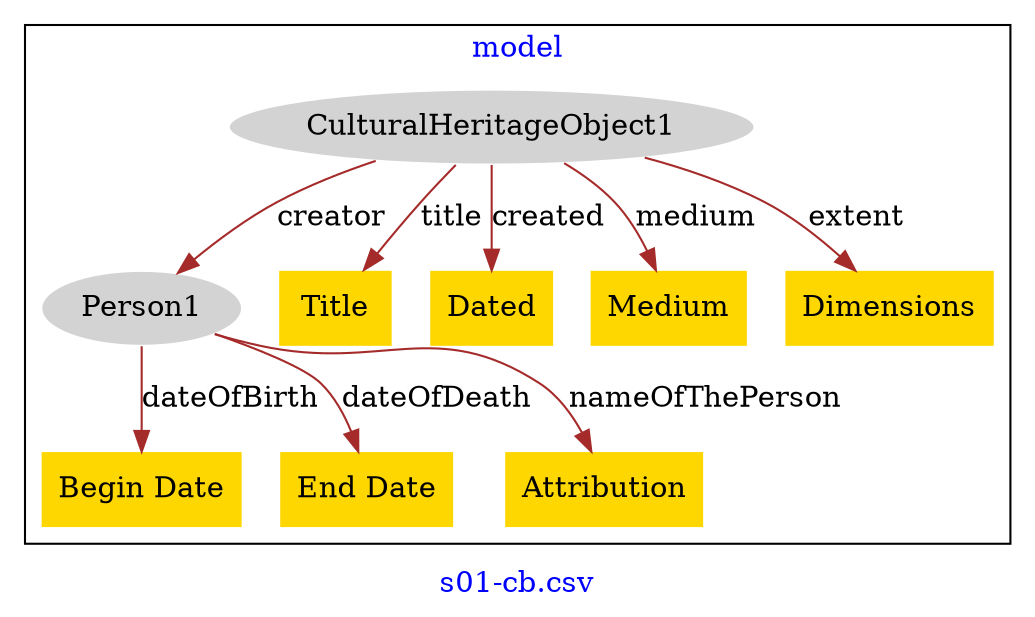 digraph n0 {
fontcolor="blue"
remincross="true"
label="s01-cb.csv"
subgraph cluster {
label="model"
n2[style="filled",color="white",fillcolor="lightgray",label="CulturalHeritageObject1"];
n3[style="filled",color="white",fillcolor="lightgray",label="Person1"];
n4[shape="plaintext",style="filled",fillcolor="gold",label="Begin Date"];
n5[shape="plaintext",style="filled",fillcolor="gold",label="End Date"];
n6[shape="plaintext",style="filled",fillcolor="gold",label="Title"];
n7[shape="plaintext",style="filled",fillcolor="gold",label="Dated"];
n8[shape="plaintext",style="filled",fillcolor="gold",label="Medium"];
n9[shape="plaintext",style="filled",fillcolor="gold",label="Attribution"];
n10[shape="plaintext",style="filled",fillcolor="gold",label="Dimensions"];
}
n2 -> n3[color="brown",fontcolor="black",label="creator"]
n3 -> n4[color="brown",fontcolor="black",label="dateOfBirth"]
n3 -> n5[color="brown",fontcolor="black",label="dateOfDeath"]
n2 -> n6[color="brown",fontcolor="black",label="title"]
n2 -> n7[color="brown",fontcolor="black",label="created"]
n2 -> n8[color="brown",fontcolor="black",label="medium"]
n3 -> n9[color="brown",fontcolor="black",label="nameOfThePerson"]
n2 -> n10[color="brown",fontcolor="black",label="extent"]
}
